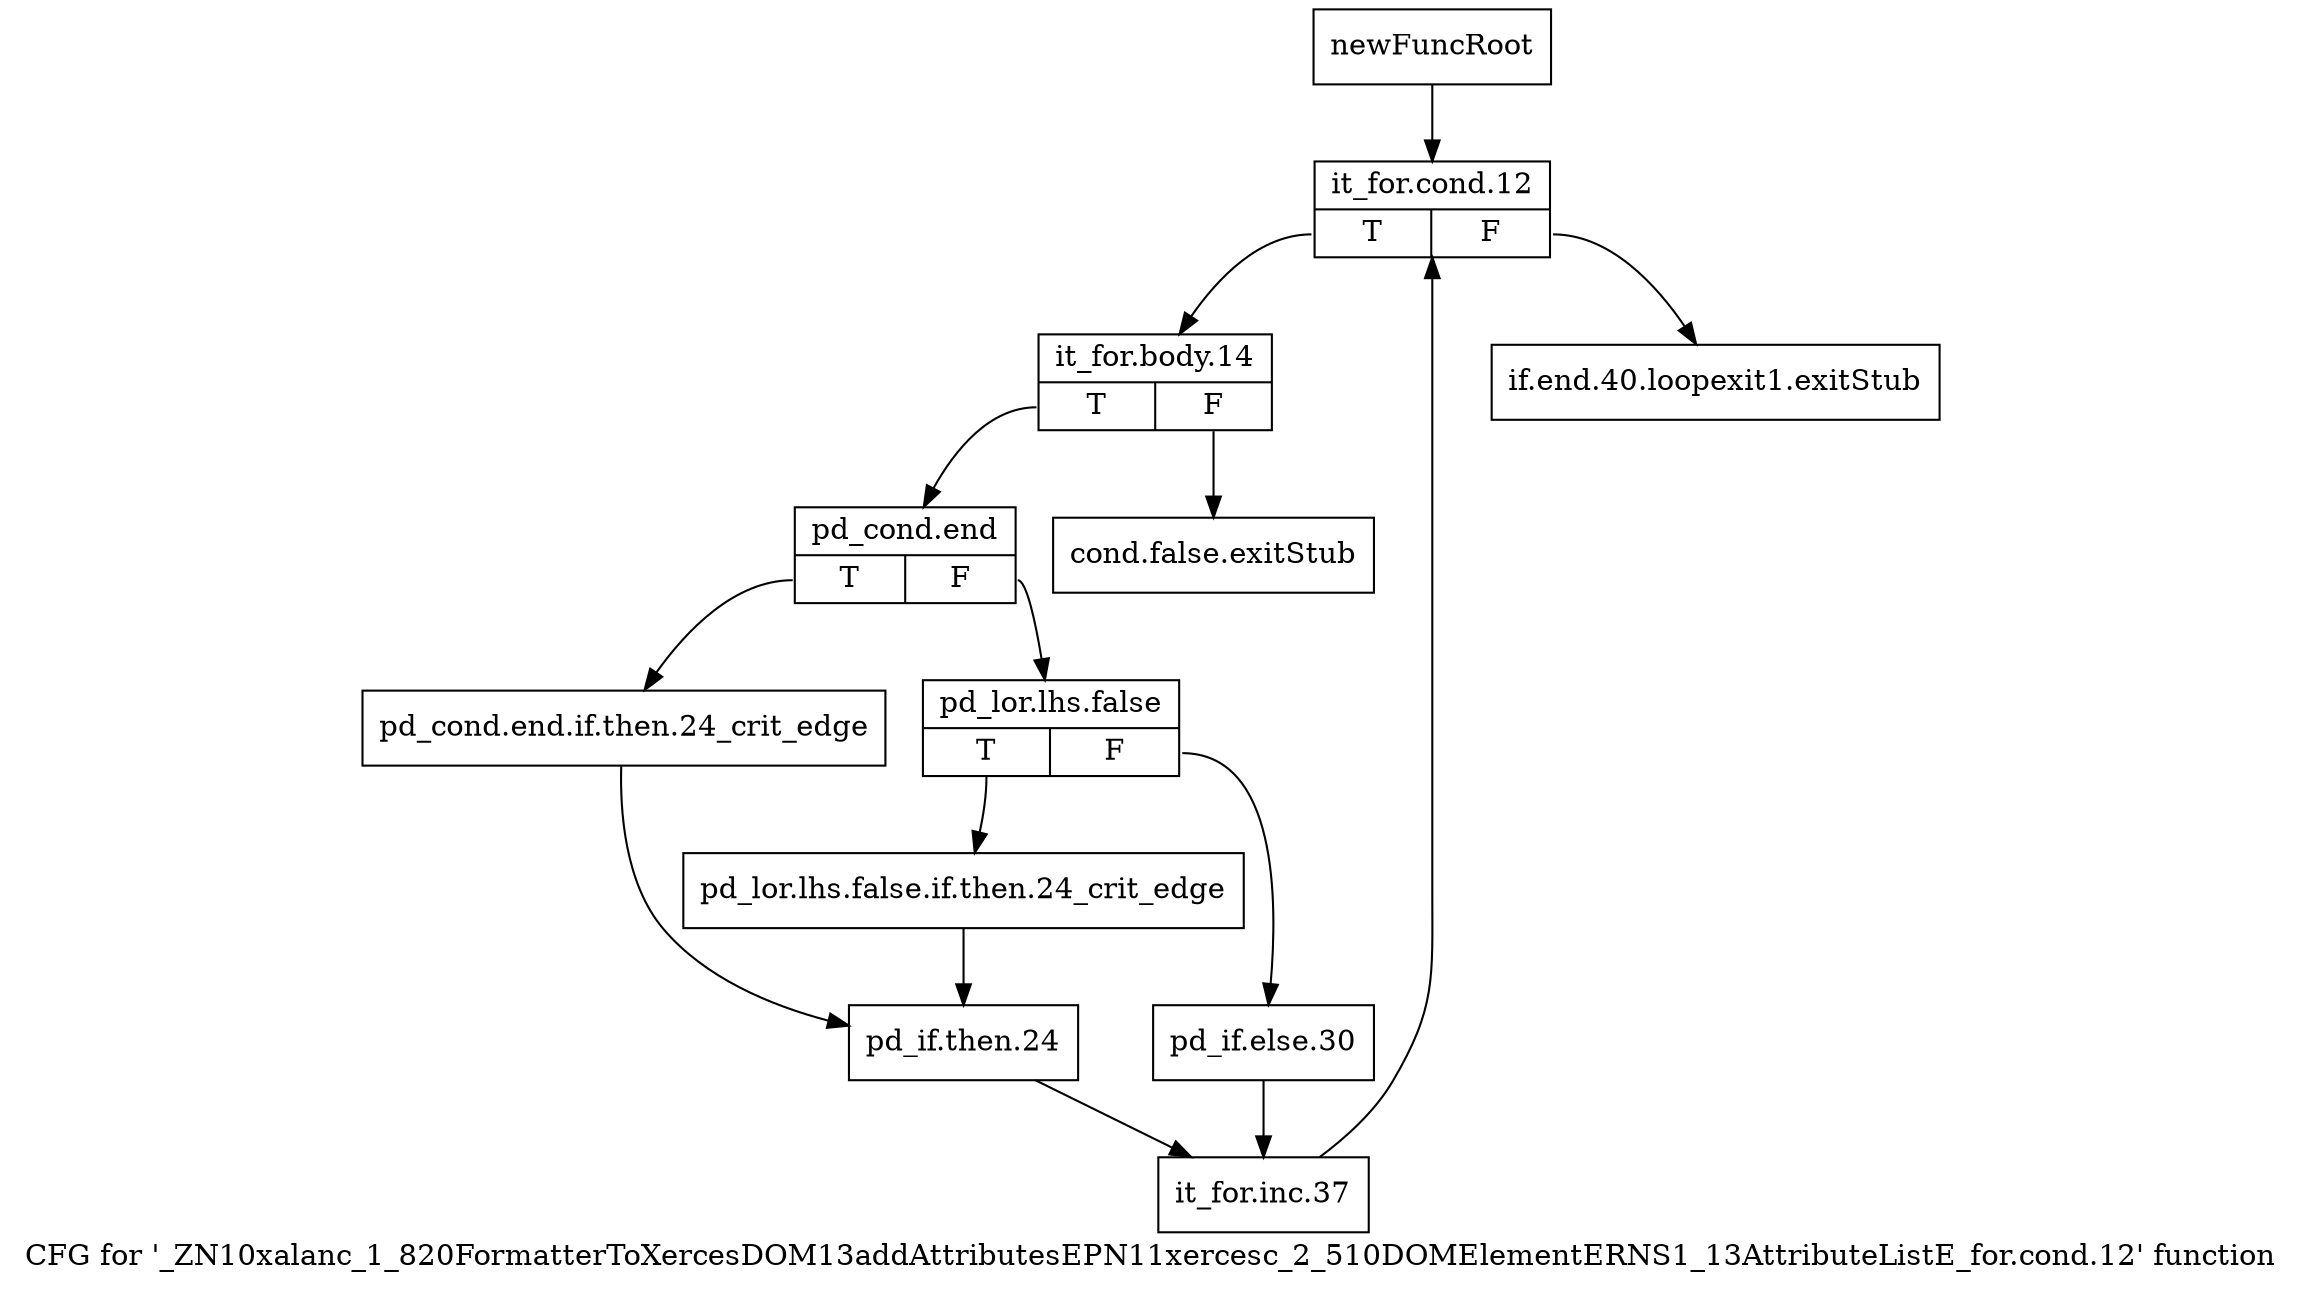 digraph "CFG for '_ZN10xalanc_1_820FormatterToXercesDOM13addAttributesEPN11xercesc_2_510DOMElementERNS1_13AttributeListE_for.cond.12' function" {
	label="CFG for '_ZN10xalanc_1_820FormatterToXercesDOM13addAttributesEPN11xercesc_2_510DOMElementERNS1_13AttributeListE_for.cond.12' function";

	Node0x84a2de0 [shape=record,label="{newFuncRoot}"];
	Node0x84a2de0 -> Node0x84a2ed0;
	Node0x84a2e30 [shape=record,label="{if.end.40.loopexit1.exitStub}"];
	Node0x84a2e80 [shape=record,label="{cond.false.exitStub}"];
	Node0x84a2ed0 [shape=record,label="{it_for.cond.12|{<s0>T|<s1>F}}"];
	Node0x84a2ed0:s0 -> Node0x84a2f20;
	Node0x84a2ed0:s1 -> Node0x84a2e30;
	Node0x84a2f20 [shape=record,label="{it_for.body.14|{<s0>T|<s1>F}}"];
	Node0x84a2f20:s0 -> Node0x84a2f70;
	Node0x84a2f20:s1 -> Node0x84a2e80;
	Node0x84a2f70 [shape=record,label="{pd_cond.end|{<s0>T|<s1>F}}"];
	Node0x84a2f70:s0 -> Node0x84a30b0;
	Node0x84a2f70:s1 -> Node0x84a2fc0;
	Node0x84a2fc0 [shape=record,label="{pd_lor.lhs.false|{<s0>T|<s1>F}}"];
	Node0x84a2fc0:s0 -> Node0x84a3060;
	Node0x84a2fc0:s1 -> Node0x84a3010;
	Node0x84a3010 [shape=record,label="{pd_if.else.30}"];
	Node0x84a3010 -> Node0x84a3150;
	Node0x84a3060 [shape=record,label="{pd_lor.lhs.false.if.then.24_crit_edge}"];
	Node0x84a3060 -> Node0x84a3100;
	Node0x84a30b0 [shape=record,label="{pd_cond.end.if.then.24_crit_edge}"];
	Node0x84a30b0 -> Node0x84a3100;
	Node0x84a3100 [shape=record,label="{pd_if.then.24}"];
	Node0x84a3100 -> Node0x84a3150;
	Node0x84a3150 [shape=record,label="{it_for.inc.37}"];
	Node0x84a3150 -> Node0x84a2ed0;
}
